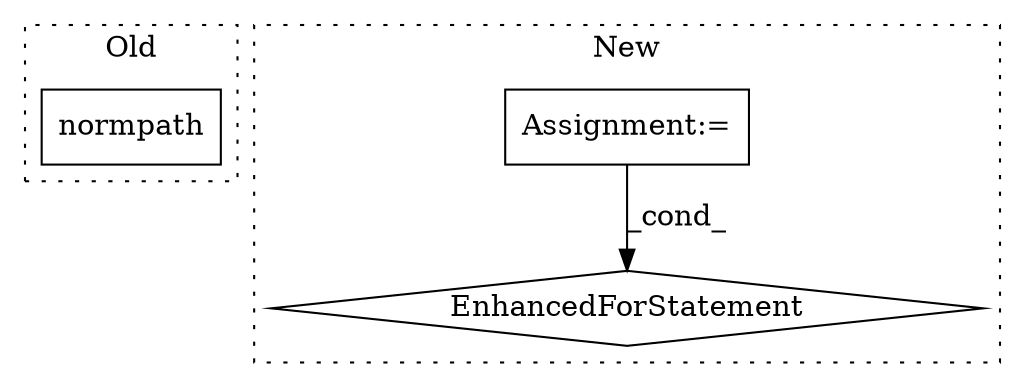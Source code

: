 digraph G {
subgraph cluster0 {
1 [label="normpath" a="32" s="1820,1849" l="9,1" shape="box"];
label = "Old";
style="dotted";
}
subgraph cluster1 {
2 [label="EnhancedForStatement" a="70" s="1849,1996" l="94,2" shape="diamond"];
3 [label="Assignment:=" a="7" s="1849,1996" l="94,2" shape="box"];
label = "New";
style="dotted";
}
3 -> 2 [label="_cond_"];
}